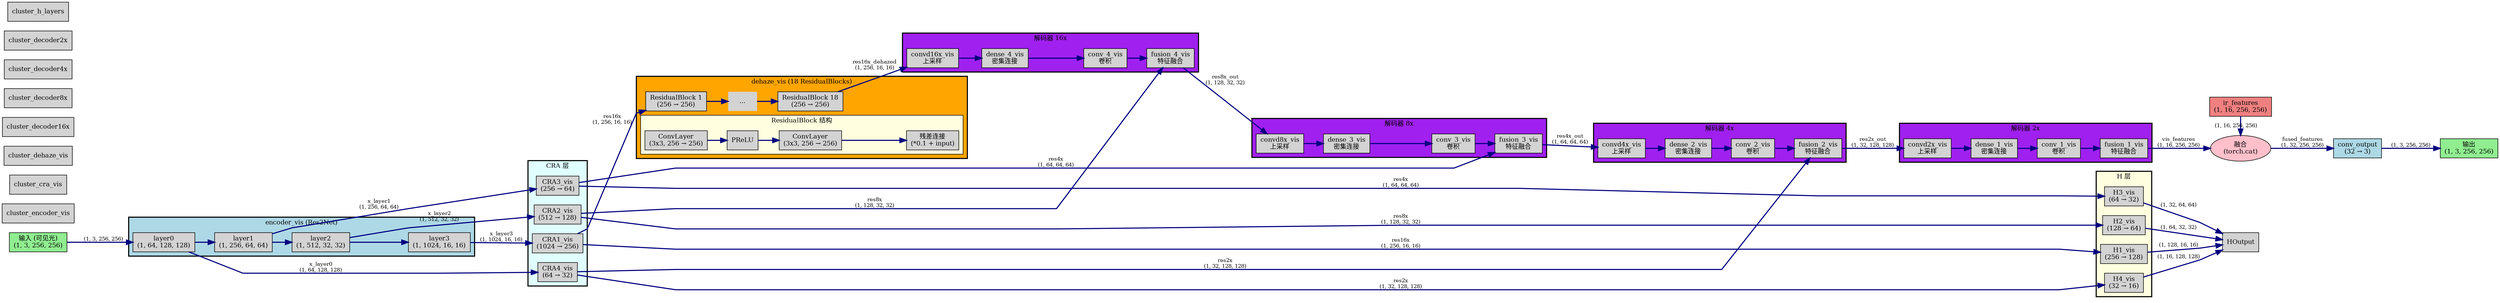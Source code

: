 digraph VisibleStreamFlowDetailed {
	graph [bgcolor=white fontfamily=SimHei fontsize=12 rankdir=LR splines=polyline]
	node [fontfamily=SimHei fontsize=12 shape=box style=filled]
	edge [arrowsize=1.2 color=navy fontfamily=SimHei fontsize=10 penwidth=2]
	InputVis [label="输入 (可见光)
(1, 3, 256, 256)" fillcolor=lightgreen]
	subgraph cluster_encoder_vis {
		fillcolor=lightblue label="encoder_vis (Res2Net)" penwidth=2 style=filled
		Layer0Vis [label="layer0
(1, 64, 128, 128)"]
		Layer1Vis [label="layer1
(1, 256, 64, 64)"]
		Layer2Vis [label="layer2
(1, 512, 32, 32)"]
		Layer3Vis [label="layer3
(1, 1024, 16, 16)"]
		Layer0Vis -> Layer1Vis
		Layer1Vis -> Layer2Vis
		Layer2Vis -> Layer3Vis
	}
	subgraph cluster_cra_vis {
		fillcolor=lightcyan label="CRA 层" penwidth=2 style=filled
		CRA1Vis [label="CRA1_vis
(1024 → 256)"]
		CRA2Vis [label="CRA2_vis
(512 → 128)"]
		CRA3Vis [label="CRA3_vis
(256 → 64)"]
		CRA4Vis [label="CRA4_vis
(64 → 32)"]
		rank=same
	}
	subgraph cluster_dehaze_vis {
		fillcolor=orange label="dehaze_vis (18 ResidualBlocks)" penwidth=2 style=filled
		ResBlock1 [label="ResidualBlock 1
(256 → 256)"]
		ResBlockDots [label="..." shape=plaintext]
		ResBlock18 [label="ResidualBlock 18
(256 → 256)"]
		subgraph cluster_residual_block {
			fillcolor=lightyellow label="ResidualBlock 结构" penwidth=1 style=filled
			Conv1RB [label="ConvLayer
(3x3, 256 → 256)"]
			PReLURB [label=PReLU]
			Conv2RB [label="ConvLayer
(3x3, 256 → 256)"]
			ResidualRB [label="残差连接
(*0.1 + input)"]
			Conv1RB -> PReLURB
			PReLURB -> Conv2RB
			Conv2RB -> ResidualRB
		}
		ResBlock1 -> ResBlockDots
		ResBlockDots -> ResBlock18
	}
	subgraph cluster_decoder16x {
		fillcolor=purple label="解码器 16x" penwidth=2 style=filled
		Convd16xVis [label="convd16x_vis
上采样"]
		Dense4Vis [label="dense_4_vis
密集连接"]
		Conv4Vis [label="conv_4_vis
卷积"]
		Fusion4Vis [label="fusion_4_vis
特征融合"]
		Convd16xVis -> Dense4Vis
		Dense4Vis -> Conv4Vis
		Conv4Vis -> Fusion4Vis
	}
	subgraph cluster_decoder8x {
		fillcolor=purple label="解码器 8x" penwidth=2 style=filled
		Convd8xVis [label="convd8x_vis
上采样"]
		Dense3Vis [label="dense_3_vis
密集连接"]
		Conv3Vis [label="conv_3_vis
卷积"]
		Fusion3Vis [label="fusion_3_vis
特征融合"]
		Convd8xVis -> Dense3Vis
		Dense3Vis -> Conv3Vis
		Conv3Vis -> Fusion3Vis
	}
	subgraph cluster_decoder4x {
		fillcolor=purple label="解码器 4x" penwidth=2 style=filled
		Convd4xVis [label="convd4x_vis
上采样"]
		Dense2Vis [label="dense_2_vis
密集连接"]
		Conv2Vis [label="conv_2_vis
卷积"]
		Fusion2Vis [label="fusion_2_vis
特征融合"]
		Convd4xVis -> Dense2Vis
		Dense2Vis -> Conv2Vis
		Conv2Vis -> Fusion2Vis
	}
	subgraph cluster_decoder2x {
		fillcolor=purple label="解码器 2x" penwidth=2 style=filled
		Convd2xVis [label="convd2x_vis
上采样"]
		Dense1Vis [label="dense_1_vis
密集连接"]
		Conv1Vis [label="conv_1_vis
卷积"]
		Fusion1Vis [label="fusion_1_vis
特征融合"]
		Convd2xVis -> Dense1Vis
		Dense1Vis -> Conv1Vis
		Conv1Vis -> Fusion1Vis
	}
	subgraph cluster_h_layers {
		fillcolor=lightyellow label="H 层" penwidth=2 style=filled
		H1Vis [label="H1_vis
(256 → 128)"]
		H2Vis [label="H2_vis
(128 → 64)"]
		H3Vis [label="H3_vis
(64 → 32)"]
		H4Vis [label="H4_vis
(32 → 16)"]
		rank=same
	}
	IRFused [label="ir_features
(1, 16, 256, 256)" fillcolor=lightcoral shape=box]
	Fusion [label="融合
(torch.cat)" fillcolor=pink shape=ellipse]
	ConvOutput [label="conv_output
(32 → 3)" fillcolor=lightblue shape=box]
	Output [label="输出
(1, 3, 256, 256)" fillcolor=lightgreen shape=box]
	InputVis -> Layer0Vis [label="(1, 3, 256, 256)"]
	Layer3Vis -> CRA1Vis [label="x_layer3
(1, 1024, 16, 16)"]
	Layer2Vis -> CRA2Vis [label="x_layer2
(1, 512, 32, 32)"]
	Layer1Vis -> CRA3Vis [label="x_layer1
(1, 256, 64, 64)"]
	Layer0Vis -> CRA4Vis [label="x_layer0
(1, 64, 128, 128)"]
	CRA1Vis -> ResBlock1 [label="res16x
(1, 256, 16, 16)"]
	ResBlock18 -> Convd16xVis [label="res16x_dehazed
(1, 256, 16, 16)"]
	CRA2Vis -> Fusion4Vis [label="res8x
(1, 128, 32, 32)"]
	Fusion4Vis -> Convd8xVis [label="res8x_out
(1, 128, 32, 32)"]
	CRA3Vis -> Fusion3Vis [label="res4x
(1, 64, 64, 64)"]
	Fusion3Vis -> Convd4xVis [label="res4x_out
(1, 64, 64, 64)"]
	CRA4Vis -> Fusion2Vis [label="res2x
(1, 32, 128, 128)"]
	Fusion2Vis -> Convd2xVis [label="res2x_out
(1, 32, 128, 128)"]
	Fusion1Vis -> Fusion [label="vis_features
(1, 16, 256, 256)"]
	CRA1Vis -> H1Vis [label="res16x
(1, 256, 16, 16)"]
	CRA2Vis -> H2Vis [label="res8x
(1, 128, 32, 32)"]
	CRA3Vis -> H3Vis [label="res4x
(1, 64, 64, 64)"]
	CRA4Vis -> H4Vis [label="res2x
(1, 32, 128, 128)"]
	H1Vis -> HOutput [label="(1, 128, 16, 16)"]
	H2Vis -> HOutput [label="(1, 64, 32, 32)"]
	H3Vis -> HOutput [label="(1, 32, 64, 64)"]
	H4Vis -> HOutput [label="(1, 16, 128, 128)"]
	IRFused -> Fusion [label="(1, 16, 256, 256)"]
	Fusion -> ConvOutput [label="fused_features
(1, 32, 256, 256)"]
	ConvOutput -> Output [label="(1, 3, 256, 256)"]
	{
		rank=same
		InputVis
	}
	{
		rank=same
		cluster_encoder_vis
	}
	{
		rank=same
		cluster_cra_vis
	}
	{
		rank=same
		cluster_dehaze_vis
	}
	{
		rank=same
		cluster_decoder16x
	}
	{
		rank=same
		cluster_decoder8x
	}
	{
		rank=same
		cluster_decoder4x
	}
	{
		rank=same
		cluster_decoder2x
	}
	{
		rank=same
		cluster_h_layers
	}
	{
		rank=same
		Fusion
		IRFused
		HOutput
	}
	{
		rank=same
		ConvOutput
	}
	{
		rank=same
		Output
	}
}
